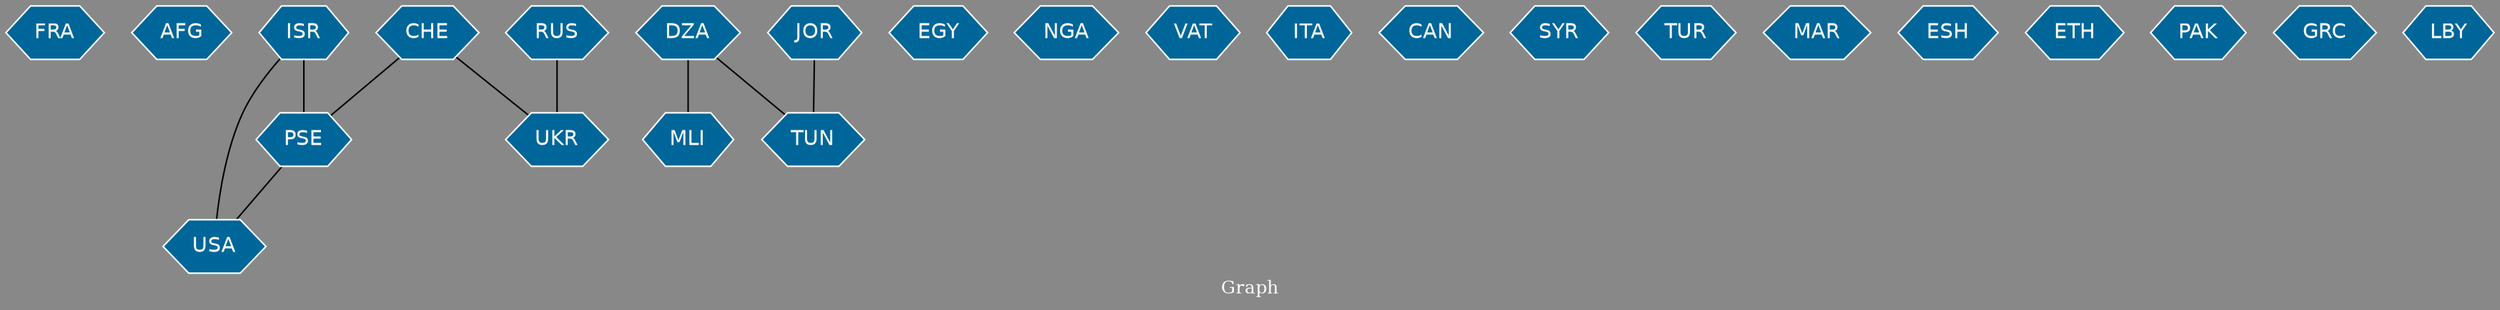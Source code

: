 // Countries together in item graph
graph {
	graph [bgcolor="#888888" fontcolor=white fontsize=12 label="Graph" outputorder=edgesfirst overlap=prism]
	node [color=white fillcolor="#006699" fontcolor=white fontname=Helvetica shape=hexagon style=filled]
	edge [arrowhead=open color=black fontcolor=white fontname=Courier fontsize=12]
		FRA [label=FRA]
		AFG [label=AFG]
		ISR [label=ISR]
		UKR [label=UKR]
		DZA [label=DZA]
		MLI [label=MLI]
		EGY [label=EGY]
		RUS [label=RUS]
		NGA [label=NGA]
		VAT [label=VAT]
		ITA [label=ITA]
		PSE [label=PSE]
		CAN [label=CAN]
		SYR [label=SYR]
		TUR [label=TUR]
		TUN [label=TUN]
		MAR [label=MAR]
		ESH [label=ESH]
		JOR [label=JOR]
		ETH [label=ETH]
		PAK [label=PAK]
		GRC [label=GRC]
		LBY [label=LBY]
		USA [label=USA]
		CHE [label=CHE]
			DZA -- TUN [weight=1]
			CHE -- PSE [weight=1]
			ISR -- PSE [weight=6]
			PSE -- USA [weight=1]
			CHE -- UKR [weight=1]
			RUS -- UKR [weight=8]
			DZA -- MLI [weight=1]
			JOR -- TUN [weight=1]
			ISR -- USA [weight=2]
}
